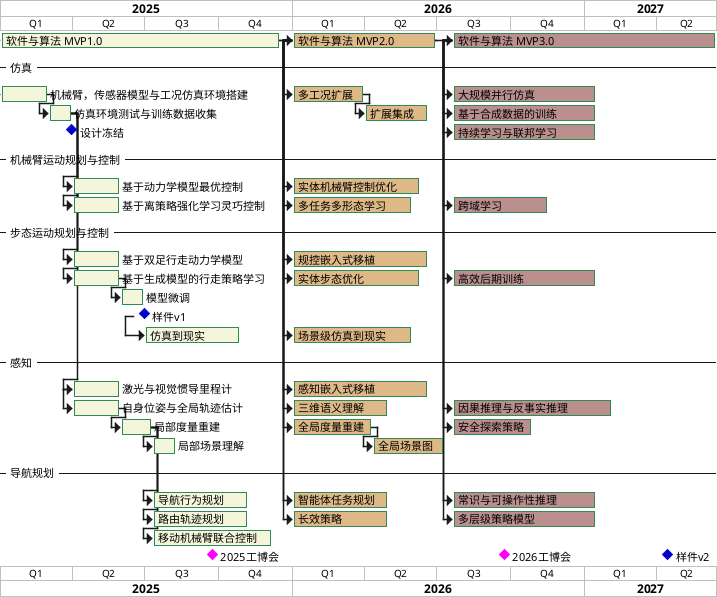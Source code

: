@startgantt
printscale quarterly zoom 2

Project starts the 1st of january 2025
[软件与算法 MVP1.0] as [TASK1] starts the 1st of january 2025
' [TASK1] ends the 31st of december 2025
[TASK1] requires 350 days 
[TASK1] is colored in Beige/SeaGreen
-- 仿真  --
[机械臂，传感器模型与工况仿真环境搭建] as [sim-setup] requires 60 days
[sim-setup] is colored in Beige/SeaGreen
[sim-setup] starts at [TASK1]'s start
[仿真环境测试与训练数据收集] as [sim-test] requires 30 days
[sim-test] is colored in Beige/SeaGreen
[sim-test] starts at [sim-setup]'s end
[设计冻结] as [design] happens at 2025-03-31
[design] is colored in MediumBlue
-- 机械臂运动规划与控制 --
[基于动力学模型最优控制] as [oc] requires 60 days
[oc] is colored in Beige/SeaGreen
[oc] starts at [sim-test]'s end
[基于离策略强化学习灵巧控制] as [rl] requires 60 days
[rl] is colored in Beige/SeaGreen
[rl] starts at [sim-test]'s end
-- 步态运动规划与控制 --
[基于双足行走动力学模型] as [dynamics model] requires 60 days
[dynamics model] is colored in Beige/SeaGreen
[dynamics model] starts at [sim-test]'s end
[基于生成模型的行走策略学习] as [generative policy] requires 60 days
[generative policy] is colored in Beige/SeaGreen
[generative policy] starts at [sim-test]'s end
[模型微调] as [fine-tuning] requires 30 days
[fine-tuning] is colored in Beige/SeaGreen
[fine-tuning] starts at [generative policy]'s end
[样件v1] as [samplev1] happens at 2025-06-30
[samplev1] is colored in MediumBlue
[仿真到现实] as [sim2real] requires 120 days
[sim2real] is colored in Beige/SeaGreen
[sim2real] starts at [samplev1]'s start
-- 感知 --
[激光与视觉惯导里程计] as [odometry] requires 60 days
[odometry] is colored in Beige/SeaGreen
[odometry] starts at [sim-test]'s end
[自身位姿与全局轨迹估计] as [pose] requires 60 days
[pose] is colored in Beige/SeaGreen
[pose] starts at [odometry]'s start
[局部度量重建] as [local metrics] requires 40 days
[local metrics] is colored in Beige/SeaGreen
[local metrics] starts at [pose]'s end
[局部场景理解] as [local scene] requires 30 days
[local scene] is colored in Beige/SeaGreen
[local scene] starts at [local metrics]'s end
-- 导航规划 --
[导航行为规划] as [navigation] requires 120 days
[navigation] is colored in Beige/SeaGreen
[navigation] starts at [local metrics]'s end
[路由轨迹规划] as [trajectory] requires 120 days
[trajectory] is colored in Beige/SeaGreen
[trajectory] starts at [local metrics]'s end
[移动机械臂联合控制] as [control] requires 150 days
[control] is colored in Beige/SeaGreen
[control] starts at [local metrics]'s end

[2025工博会] as [pwee] happens at 2025-09-23
[pwee] lasts 5 days
[pwee] is colored in Magenta 

' 2025-01-18 to 2025-08-22 are named [Pilot Project]
' 2025-01-18 to 2025-08-22 are colored in salmon 

[软件与算法 MVP2.0] as [TASK2] starts the 1st of january 2026
' [TASK2] ends the 31st of may 2026
[TASK2] requires 180 days
[TASK2] is colored in BurlyWood/SeaGreen
[TASK1]->[TASK2]
[TASK2] displays on same row as [TASK1]

[多工况扩展] as [sim-extension] requires 90 days
[sim-extension] is colored in BurlyWood/SeaGreen
[sim-extension] starts at [TASK2]'s start
[sim-extension] displays on same row as [sim-setup]
[扩展集成] as [sim-extension-test] requires 80 days
[sim-extension-test] is colored in BurlyWood/SeaGreen
[sim-extension-test] starts at [sim-extension]'s end
[sim-extension-test] displays on same row as [sim-test]

[感知嵌入式移植] as [embedded perception] requires 170 days
[embedded perception] is colored in BurlyWood/SeaGreen
[embedded perception] starts at [TASK2]'s start
[embedded perception] displays on same row as [odometry]
[三维语义理解] as [semantics] requires 120 days
[semantics] is colored in BurlyWood/SeaGreen
[semantics] starts at [TASK2]'s start
[semantics] displays on same row as [pose]
[全局度量重建] as [global metrics] requires 100 days
[global metrics] is colored in BurlyWood/SeaGreen
[global metrics] starts at [TASK2]'s start
[global metrics] displays on same row as [local metrics]
[全局场景图] as [global scene] requires 90 days
[global scene] is colored in BurlyWood/SeaGreen
[global scene] starts at [global metrics]'s end
[global scene] displays on same row as [local scene]

[规控嵌入式移植] as [embedded control] requires 170 days
[embedded control] is colored in BurlyWood/SeaGreen
[embedded control] starts at [TASK2]'s start
[embedded control] displays on same row as [dynamics model]
[实体步态优化] as [real-trajectory] requires 160 days
[real-trajectory] is colored in BurlyWood/SeaGreen
[real-trajectory] starts at [TASK2]'s start
[real-trajectory] displays on same row as [generative policy]
[实体机械臂控制优化] as [real-control] requires 160 days
[real-control] is colored in BurlyWood/SeaGreen
[real-control] displays on same row as [oc]
[real-control] starts at [TASK2]'s start

[多任务多形态学习] as [multi-tasking] requires 150 days
[multi-tasking] is colored in BurlyWood/SeaGreen
[multi-tasking] starts at [TASK2]'s start
[multi-tasking] displays on same row as [rl]
[场景级仿真到现实] as [sim-scene] requires 150 days
[sim-scene] is colored in BurlyWood/SeaGreen
[sim-scene] starts at [TASK2]'s start
[sim-scene] displays on same row as [sim2real]

[智能体任务规划] as [agentic planning] requires 120 days
[agentic planning] is colored in BurlyWood/SeaGreen
[agentic planning] starts at [TASK2]'s start
[agentic planning] displays on same row as [navigation]

[长效策略] as [long-term policy] requires 120 days
[long-term policy] is colored in BurlyWood/SeaGreen
[long-term policy] starts at [TASK2]'s start
[long-term policy] displays on same row as [trajectory]

[2026工博会] as [pwee26] happens at 2026-09-23
[pwee26] lasts 5 days
[pwee26] is colored in Magenta 
[pwee26] displays on same row as [pwee]

[软件与算法 MVP3.0] as [TASK3] starts the 20th of july 2026
[TASK3] ends the 15th of june 2027
[TASK3] is colored in RosyBrown/SeaGreen
[TASK2]->[TASK3]
[TASK3] displays on same row as [TASK2]

[大规模并行仿真] as [sim-parallel] requires 180 days
[sim-parallel] is colored in RosyBrown/SeaGreen
[sim-parallel] starts at [TASK3]'s start
[sim-parallel] displays on same row as [sim-setup]

[基于合成数据的训练] as [sim-synthesis] requires 180 days
[sim-synthesis] is colored in RosyBrown/SeaGreen
[sim-synthesis] starts at [TASK3]'s start
[sim-synthesis] displays on same row as [sim-test]

[持续学习与联邦学习] as [sim-federated] requires 180 days
[sim-federated] is colored in RosyBrown/SeaGreen
[sim-federated] starts at [TASK3]'s start
[sim-federated] displays on same row as [design]

[跨域学习] as [cross-domain] requires 120 days
[cross-domain] is colored in RosyBrown/SeaGreen
[cross-domain] starts at [TASK3]'s start
[cross-domain] displays on same row as [rl]

[样件v2] as [samplev2] happens at 2027-04-15
[samplev2] is colored in MediumBlue
[samplev2] displays on same row as [pwee26]

[高效后期训练] as [post-training] requires 180 days
[post-training] is colored in RosyBrown/SeaGreen
[post-training] starts at [TASK3]'s start 
[post-training] displays on same row as [generative policy]

[因果推理与反事实推理] as [causal] requires 200 days
[causal] is colored in RosyBrown/SeaGreen
[causal] starts at [TASK3]'s start
[causal] displays on same row as [semantics]


[安全探索策略] as [safe exploration] requires 100 days
[safe exploration] is colored in RosyBrown/SeaGreen
[safe exploration] starts at [TASK3]'s start
[safe exploration] displays on same row as [global metrics]


[常识与可操作性推理] as [common-sense] requires 180 days
[common-sense] is colored in RosyBrown/SeaGreen
[common-sense] starts at [TASK3]'s start 
[common-sense] displays on same row as [navigation]
[多层级策略模型] as [hierarchical] requires 180 days
[hierarchical] is colored in RosyBrown/SeaGreen
[hierarchical] starts at [TASK3]'s start 
[hierarchical] displays on same row as [trajectory]